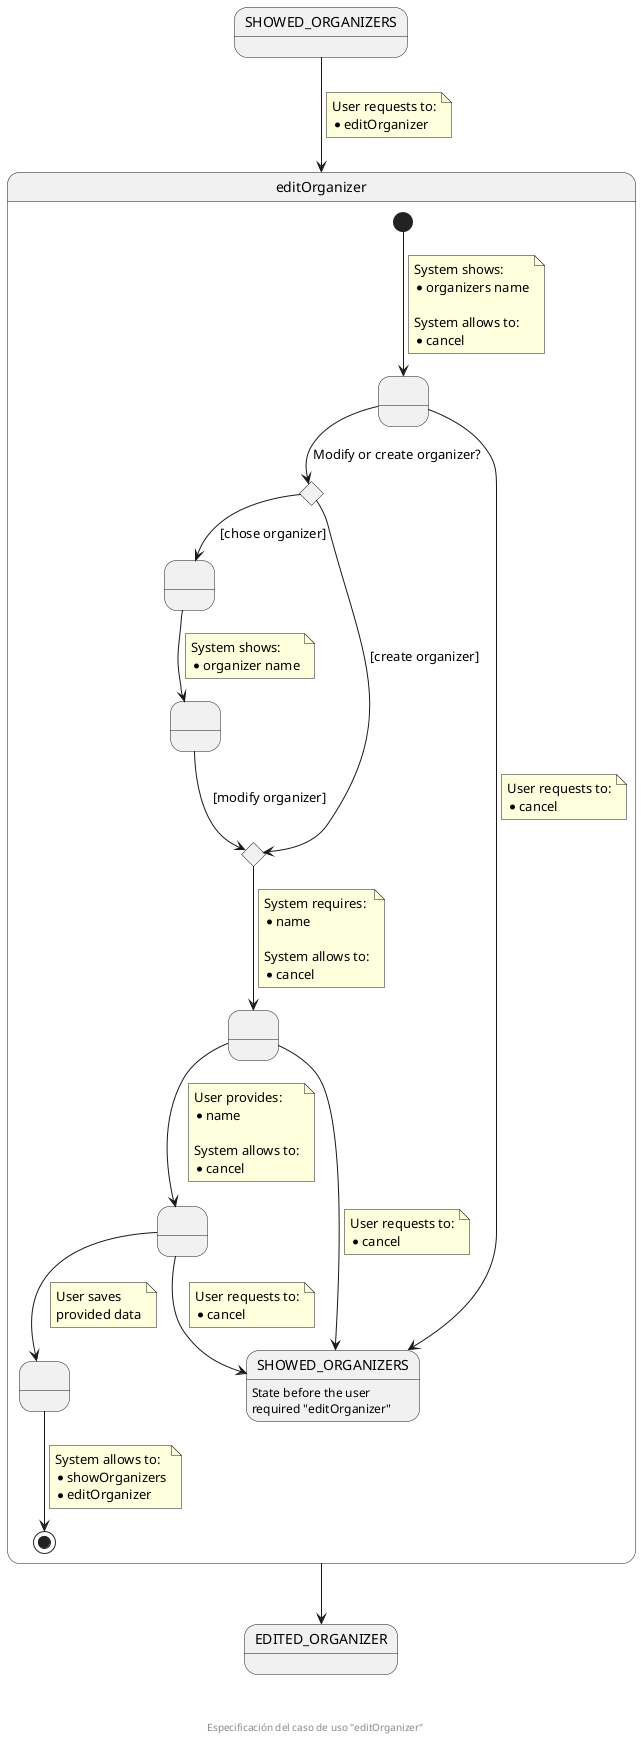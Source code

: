 @startuml
state SHOWED_ORGANIZERS
state editOrganizer {
  state " " as SHOWED_ORGANIZERS_TO_BE_EDITED
  state createOrModifyCHC <<choice>>
  state " " as providedOrganizer
  state " " as showedData
  state createOrModifyCHC2 <<choice>>
  state " " as pendingData
  state " " as providedData
  state " " as savedData
  [*] --> SHOWED_ORGANIZERS_TO_BE_EDITED
  note on link
    System shows:
    * organizers name

    System allows to:
    * cancel
  end note

  SHOWED_ORGANIZERS_TO_BE_EDITED --> createOrModifyCHC : Modify or create organizer?

  SHOWED_ORGANIZERS_TO_BE_EDITED --> SHOWED_ORGANIZERS_F
  note on link
    User requests to:
    * cancel
  end note

  createOrModifyCHC --> providedOrganizer : [chose organizer]
  createOrModifyCHC --> createOrModifyCHC2 : [create organizer]
  providedOrganizer --> showedData
  note on link
    System shows:
    * organizer name
  end note
  showedData --> createOrModifyCHC2 : [modify organizer]
  createOrModifyCHC2 --> pendingData
  note on link
    System requires:
    * name

    System allows to:
    * cancel
  end note
  pendingData --> SHOWED_ORGANIZERS_F
  note on link
    User requests to:
    * cancel
  end note

  pendingData --> providedData
  note on link
    User provides:
    * name

    System allows to:
    * cancel
  end note

  providedData --> savedData
  note on link
    User saves 
    provided data
  end note

  providedData --> SHOWED_ORGANIZERS_F
  note on link
    User requests to:
    * cancel
  end note

  savedData --> [*]
  note on link
    System allows to:
    * showOrganizers
    * editOrganizer
  end note
}
state EDITED_ORGANIZER
state "SHOWED_ORGANIZERS" as SHOWED_ORGANIZERS_F : State before the user\nrequired "editOrganizer"

SHOWED_ORGANIZERS --> editOrganizer
note on link
  User requests to:
  * editOrganizer
end note

editOrganizer --> EDITED_ORGANIZER

footer \n\n\n Especificación del caso de uso "editOrganizer"
@enduml
